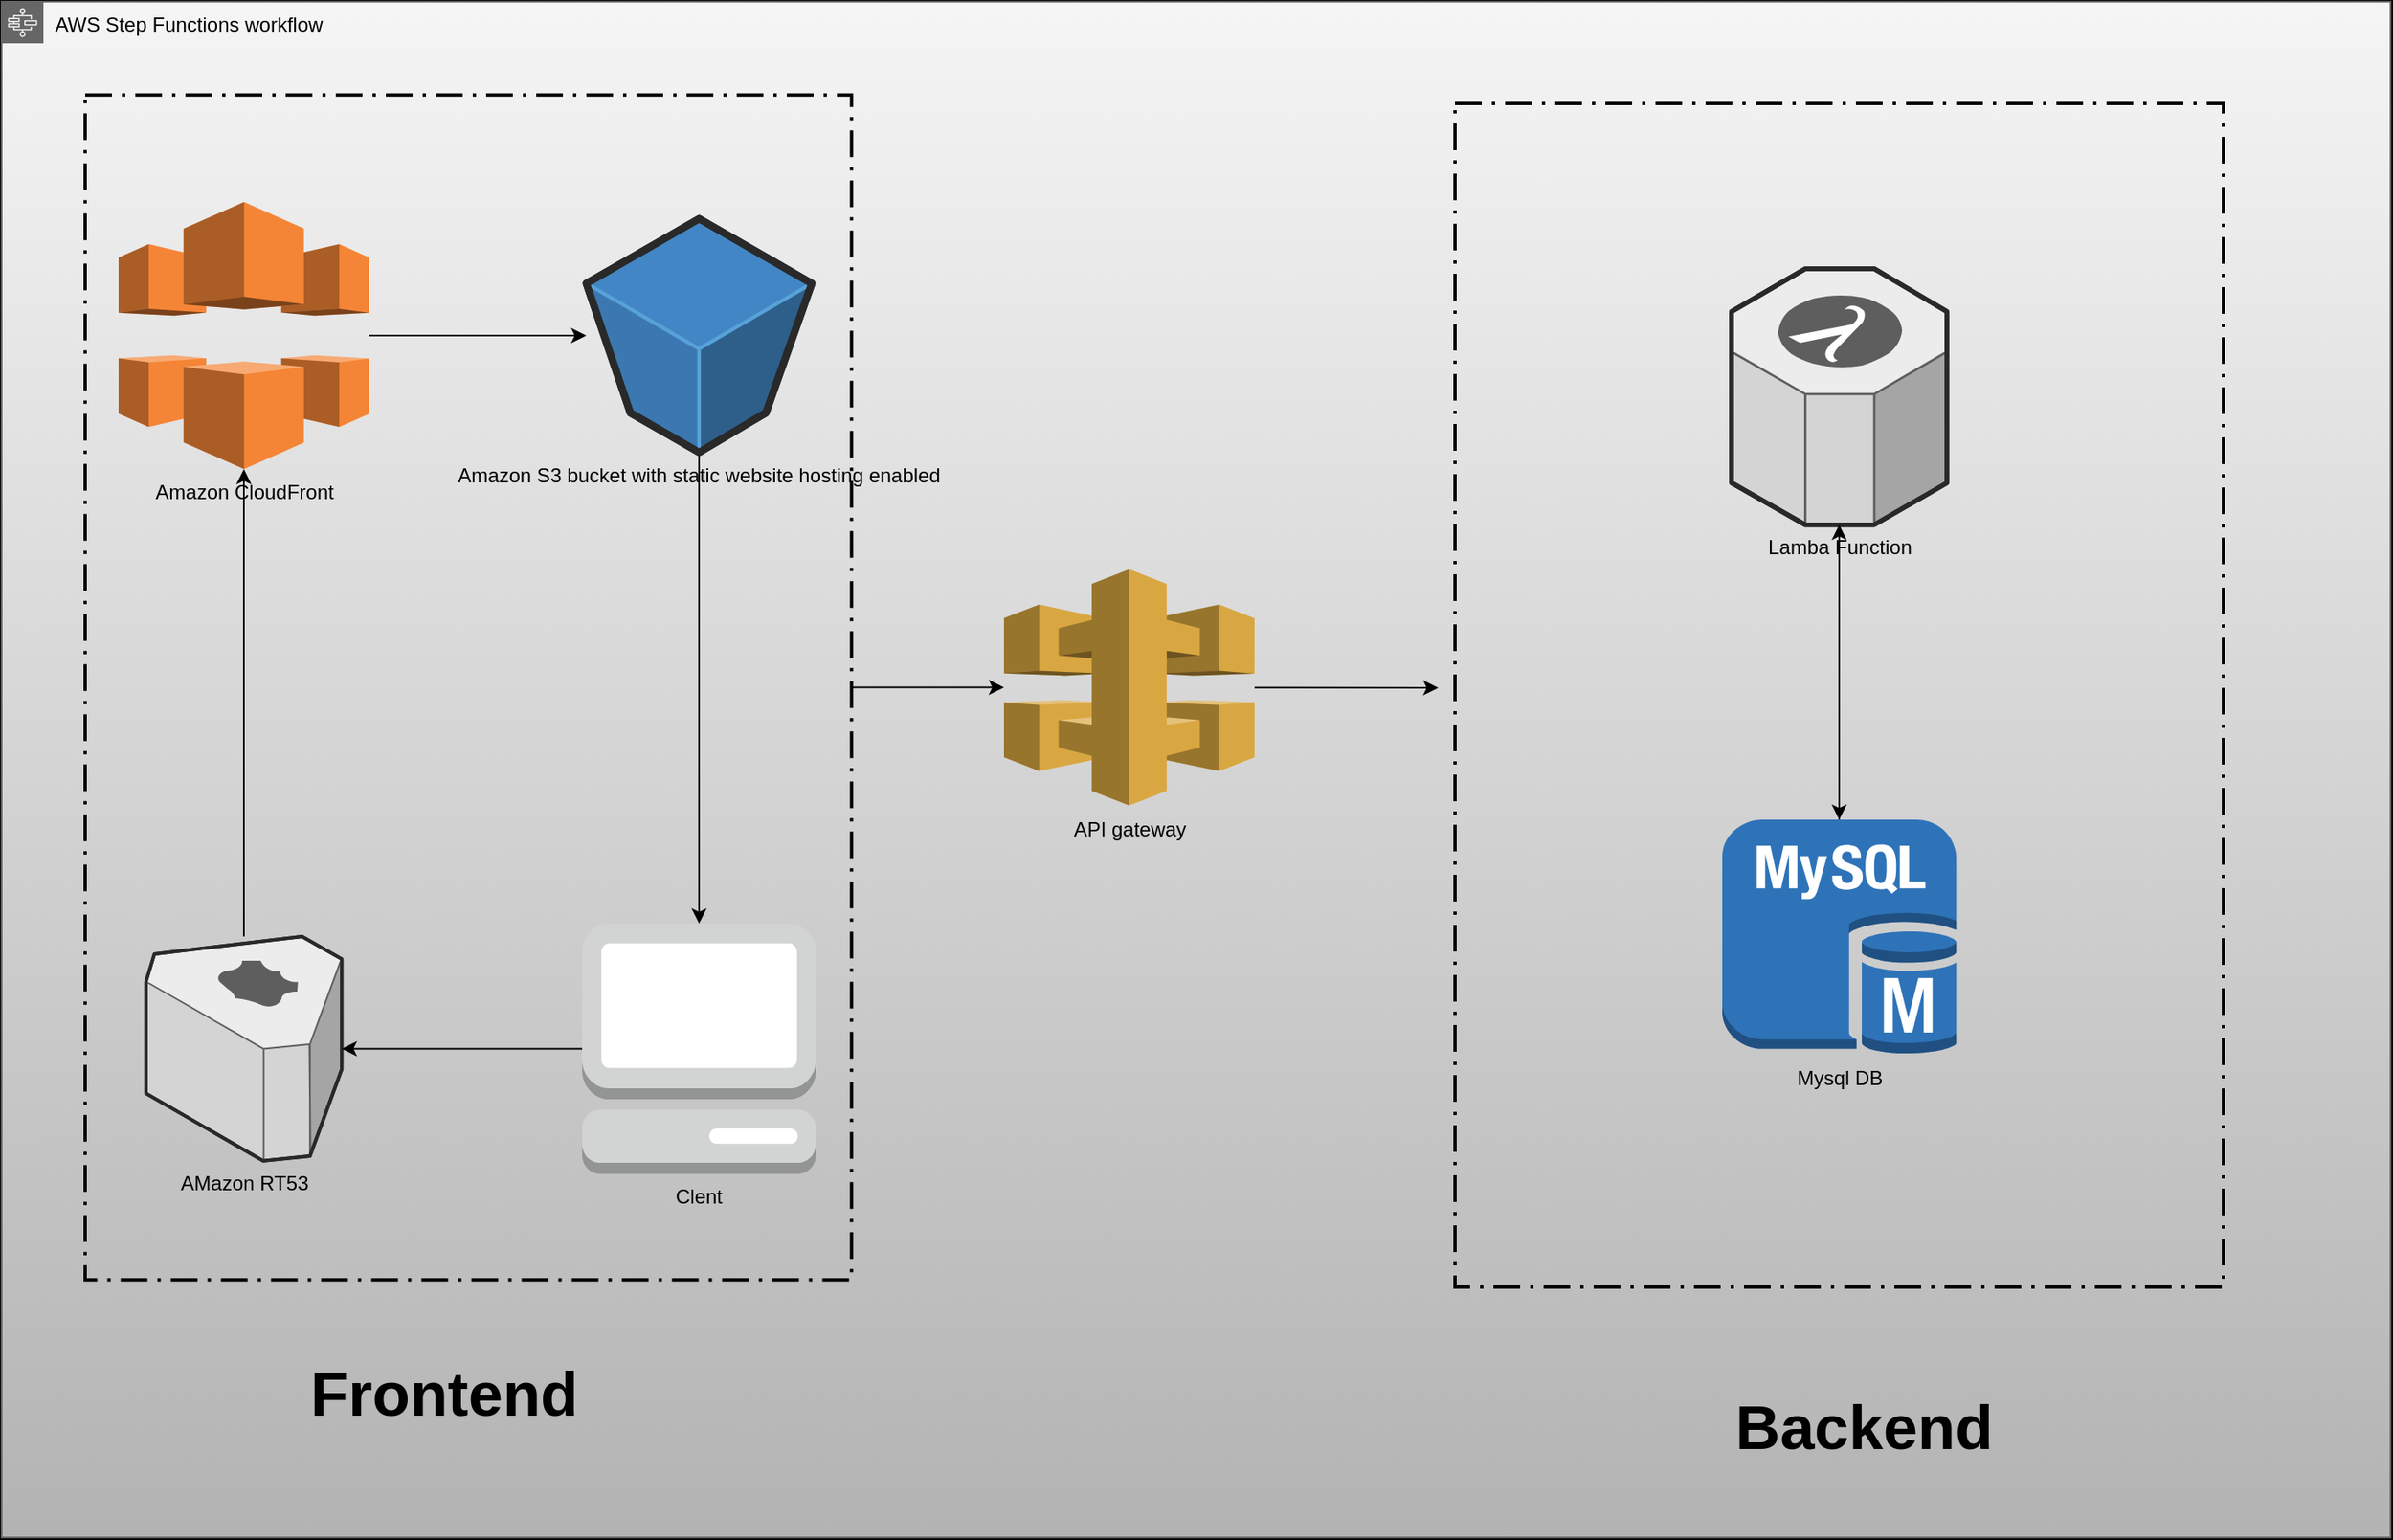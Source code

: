 <mxfile version="20.7.4" type="device"><diagram id="BYfSxaVppeRK4DBEgYLe" name="Page-1"><mxGraphModel dx="4553" dy="2020" grid="0" gridSize="10" guides="1" tooltips="1" connect="1" arrows="1" fold="1" page="1" pageScale="1" pageWidth="1100" pageHeight="850" background="#000000" math="0" shadow="0"><root><mxCell id="0"/><mxCell id="1" parent="0"/><mxCell id="CZMEDMhSXs3uBHApvd3e-12" value="AWS Step Functions workflow" style="points=[[0,0],[0.25,0],[0.5,0],[0.75,0],[1,0],[1,0.25],[1,0.5],[1,0.75],[1,1],[0.75,1],[0.5,1],[0.25,1],[0,1],[0,0.75],[0,0.5],[0,0.25]];outlineConnect=0;html=1;whiteSpace=wrap;fontSize=12;fontStyle=0;container=1;pointerEvents=0;collapsible=0;recursiveResize=0;shape=mxgraph.aws4.group;grIcon=mxgraph.aws4.group_aws_step_functions_workflow;strokeColor=#666666;fillColor=#f5f5f5;verticalAlign=top;align=left;spacingLeft=30;dashed=0;shadow=0;gradientColor=#b3b3b3;rounded=0;" vertex="1" parent="1"><mxGeometry x="-713" y="384" width="1430" height="920" as="geometry"/></mxCell><mxCell id="CZMEDMhSXs3uBHApvd3e-26" value="" style="rounded=0;arcSize=10;dashed=1;fillColor=none;gradientColor=none;dashPattern=8 3 1 3;strokeWidth=2;" vertex="1" parent="CZMEDMhSXs3uBHApvd3e-12"><mxGeometry x="50" y="55.87" width="458.75" height="709.75" as="geometry"/></mxCell><mxCell id="CZMEDMhSXs3uBHApvd3e-28" value="" style="rounded=0;arcSize=10;dashed=1;fillColor=none;gradientColor=none;dashPattern=8 3 1 3;strokeWidth=2;" vertex="1" parent="CZMEDMhSXs3uBHApvd3e-12"><mxGeometry x="870" y="61" width="460" height="709" as="geometry"/></mxCell><mxCell id="CZMEDMhSXs3uBHApvd3e-40" style="edgeStyle=none;rounded=0;orthogonalLoop=1;jettySize=auto;html=1;" edge="1" parent="CZMEDMhSXs3uBHApvd3e-12" source="CZMEDMhSXs3uBHApvd3e-11" target="CZMEDMhSXs3uBHApvd3e-18"><mxGeometry relative="1" as="geometry"/></mxCell><mxCell id="CZMEDMhSXs3uBHApvd3e-11" value="Amazon S3 bucket with static website hosting enabled" style="verticalLabelPosition=bottom;html=1;verticalAlign=top;strokeWidth=1;align=center;outlineConnect=0;dashed=0;outlineConnect=0;shape=mxgraph.aws3d.s3Bucket;fillColor=#4286c5;strokeColor=#57A2D8;aspect=fixed;rounded=0;" vertex="1" parent="CZMEDMhSXs3uBHApvd3e-12"><mxGeometry x="350" y="130" width="134.95" height="140" as="geometry"/></mxCell><mxCell id="CZMEDMhSXs3uBHApvd3e-31" style="edgeStyle=none;rounded=0;orthogonalLoop=1;jettySize=auto;html=1;" edge="1" parent="CZMEDMhSXs3uBHApvd3e-12" source="CZMEDMhSXs3uBHApvd3e-8" target="CZMEDMhSXs3uBHApvd3e-29"><mxGeometry relative="1" as="geometry"/></mxCell><mxCell id="CZMEDMhSXs3uBHApvd3e-8" value="Lamba Function" style="verticalLabelPosition=bottom;html=1;verticalAlign=top;strokeWidth=1;align=center;outlineConnect=0;dashed=0;outlineConnect=0;shape=mxgraph.aws3d.lambda;fillColor=#ECECEC;strokeColor=#5E5E5E;aspect=fixed;rounded=0;" vertex="1" parent="CZMEDMhSXs3uBHApvd3e-12"><mxGeometry x="1035.58" y="160" width="128.84" height="153.35" as="geometry"/></mxCell><mxCell id="CZMEDMhSXs3uBHApvd3e-30" style="edgeStyle=none;rounded=0;orthogonalLoop=1;jettySize=auto;html=1;" edge="1" parent="CZMEDMhSXs3uBHApvd3e-12" source="Lgg85H6X6V7fV5KxvSDe-1"><mxGeometry relative="1" as="geometry"><mxPoint x="860" y="411" as="targetPoint"/></mxGeometry></mxCell><mxCell id="Lgg85H6X6V7fV5KxvSDe-1" value="API gateway" style="outlineConnect=0;dashed=0;verticalLabelPosition=bottom;verticalAlign=top;align=center;html=1;shape=mxgraph.aws3.api_gateway;fillColor=#D9A741;gradientColor=none;rounded=0;" parent="CZMEDMhSXs3uBHApvd3e-12" vertex="1"><mxGeometry x="600" y="340" width="150" height="141.5" as="geometry"/></mxCell><mxCell id="CZMEDMhSXs3uBHApvd3e-21" style="edgeStyle=none;rounded=0;orthogonalLoop=1;jettySize=auto;html=1;" edge="1" parent="CZMEDMhSXs3uBHApvd3e-12" source="CZMEDMhSXs3uBHApvd3e-13" target="CZMEDMhSXs3uBHApvd3e-11"><mxGeometry relative="1" as="geometry"/></mxCell><mxCell id="CZMEDMhSXs3uBHApvd3e-13" value="Amazon CloudFront" style="outlineConnect=0;dashed=0;verticalLabelPosition=bottom;verticalAlign=top;align=center;html=1;shape=mxgraph.aws3.cloudfront;fillColor=#F58536;gradientColor=none;rounded=0;" vertex="1" parent="CZMEDMhSXs3uBHApvd3e-12"><mxGeometry x="70" y="120" width="150" height="160" as="geometry"/></mxCell><mxCell id="CZMEDMhSXs3uBHApvd3e-20" style="edgeStyle=none;rounded=0;orthogonalLoop=1;jettySize=auto;html=1;entryX=0.5;entryY=1;entryDx=0;entryDy=0;entryPerimeter=0;" edge="1" parent="CZMEDMhSXs3uBHApvd3e-12" source="CZMEDMhSXs3uBHApvd3e-15" target="CZMEDMhSXs3uBHApvd3e-13"><mxGeometry relative="1" as="geometry"/></mxCell><mxCell id="CZMEDMhSXs3uBHApvd3e-15" value="AMazon RT53" style="verticalLabelPosition=bottom;html=1;verticalAlign=top;strokeWidth=1;align=center;outlineConnect=0;dashed=0;outlineConnect=0;shape=mxgraph.aws3d.route53;fillColor=#ECECEC;strokeColor=#5E5E5E;aspect=fixed;rounded=0;" vertex="1" parent="CZMEDMhSXs3uBHApvd3e-12"><mxGeometry x="86.42" y="560" width="117.17" height="134.4" as="geometry"/></mxCell><mxCell id="CZMEDMhSXs3uBHApvd3e-35" style="edgeStyle=none;rounded=0;orthogonalLoop=1;jettySize=auto;html=1;" edge="1" parent="CZMEDMhSXs3uBHApvd3e-12" source="CZMEDMhSXs3uBHApvd3e-26" target="Lgg85H6X6V7fV5KxvSDe-1"><mxGeometry relative="1" as="geometry"/></mxCell><mxCell id="CZMEDMhSXs3uBHApvd3e-39" style="edgeStyle=none;rounded=0;orthogonalLoop=1;jettySize=auto;html=1;" edge="1" parent="CZMEDMhSXs3uBHApvd3e-12" source="CZMEDMhSXs3uBHApvd3e-18" target="CZMEDMhSXs3uBHApvd3e-15"><mxGeometry relative="1" as="geometry"/></mxCell><mxCell id="CZMEDMhSXs3uBHApvd3e-18" value="Clent" style="outlineConnect=0;dashed=0;verticalLabelPosition=bottom;verticalAlign=top;align=center;html=1;shape=mxgraph.aws3.management_console;fillColor=#D2D3D3;gradientColor=none;rounded=0;" vertex="1" parent="CZMEDMhSXs3uBHApvd3e-12"><mxGeometry x="347.48" y="552.2" width="140" height="150" as="geometry"/></mxCell><mxCell id="CZMEDMhSXs3uBHApvd3e-32" style="edgeStyle=none;rounded=0;orthogonalLoop=1;jettySize=auto;html=1;" edge="1" parent="CZMEDMhSXs3uBHApvd3e-12" source="CZMEDMhSXs3uBHApvd3e-29" target="CZMEDMhSXs3uBHApvd3e-8"><mxGeometry relative="1" as="geometry"/></mxCell><mxCell id="CZMEDMhSXs3uBHApvd3e-29" value="Mysql DB" style="outlineConnect=0;dashed=0;verticalLabelPosition=bottom;verticalAlign=top;align=center;html=1;shape=mxgraph.aws3.mysql_db_instance;fillColor=#2E73B8;gradientColor=none;rounded=0;" vertex="1" parent="CZMEDMhSXs3uBHApvd3e-12"><mxGeometry x="1030" y="490" width="140" height="140.7" as="geometry"/></mxCell><mxCell id="CZMEDMhSXs3uBHApvd3e-37" value="Frontend" style="text;html=1;strokeColor=none;fillColor=none;align=center;verticalAlign=middle;whiteSpace=wrap;rounded=0;shadow=0;sketch=0;fontStyle=1;fontSize=37;" vertex="1" parent="CZMEDMhSXs3uBHApvd3e-12"><mxGeometry x="180" y="790" width="170" height="90" as="geometry"/></mxCell><mxCell id="CZMEDMhSXs3uBHApvd3e-41" value="Backend" style="text;html=1;strokeColor=none;fillColor=none;align=center;verticalAlign=middle;whiteSpace=wrap;rounded=0;shadow=0;sketch=0;fontStyle=1;fontSize=37;" vertex="1" parent="CZMEDMhSXs3uBHApvd3e-12"><mxGeometry x="1030" y="810" width="170" height="90" as="geometry"/></mxCell></root></mxGraphModel></diagram></mxfile>